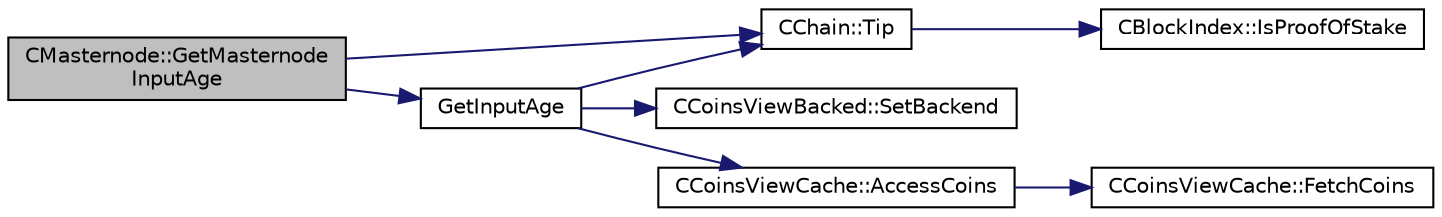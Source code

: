 digraph "CMasternode::GetMasternodeInputAge"
{
  edge [fontname="Helvetica",fontsize="10",labelfontname="Helvetica",labelfontsize="10"];
  node [fontname="Helvetica",fontsize="10",shape=record];
  rankdir="LR";
  Node103 [label="CMasternode::GetMasternode\lInputAge",height=0.2,width=0.4,color="black", fillcolor="grey75", style="filled", fontcolor="black"];
  Node103 -> Node104 [color="midnightblue",fontsize="10",style="solid",fontname="Helvetica"];
  Node104 [label="CChain::Tip",height=0.2,width=0.4,color="black", fillcolor="white", style="filled",URL="$class_c_chain.html#a40ccefec14f8f3195c08c827af8cf412",tooltip="Returns the index entry for the tip of this chain, or NULL if none. "];
  Node104 -> Node105 [color="midnightblue",fontsize="10",style="solid",fontname="Helvetica"];
  Node105 [label="CBlockIndex::IsProofOfStake",height=0.2,width=0.4,color="black", fillcolor="white", style="filled",URL="$class_c_block_index.html#a2438a891e9d43821c0d99e1bdac56fde"];
  Node103 -> Node106 [color="midnightblue",fontsize="10",style="solid",fontname="Helvetica"];
  Node106 [label="GetInputAge",height=0.2,width=0.4,color="black", fillcolor="white", style="filled",URL="$main_8cpp.html#ae137d76bbcaf8d65fab905889b504e26"];
  Node106 -> Node107 [color="midnightblue",fontsize="10",style="solid",fontname="Helvetica"];
  Node107 [label="CCoinsViewBacked::SetBackend",height=0.2,width=0.4,color="black", fillcolor="white", style="filled",URL="$class_c_coins_view_backed.html#a7eaddfbfd401a95c2fda2a8d8feaaf73"];
  Node106 -> Node108 [color="midnightblue",fontsize="10",style="solid",fontname="Helvetica"];
  Node108 [label="CCoinsViewCache::AccessCoins",height=0.2,width=0.4,color="black", fillcolor="white", style="filled",URL="$class_c_coins_view_cache.html#a8e5341e8b01233949d6170dd4d1fd75d",tooltip="Return a pointer to CCoins in the cache, or NULL if not found. "];
  Node108 -> Node109 [color="midnightblue",fontsize="10",style="solid",fontname="Helvetica"];
  Node109 [label="CCoinsViewCache::FetchCoins",height=0.2,width=0.4,color="black", fillcolor="white", style="filled",URL="$class_c_coins_view_cache.html#a7d385628b7d821d2d5b6c5aaf1734616"];
  Node106 -> Node104 [color="midnightblue",fontsize="10",style="solid",fontname="Helvetica"];
}
